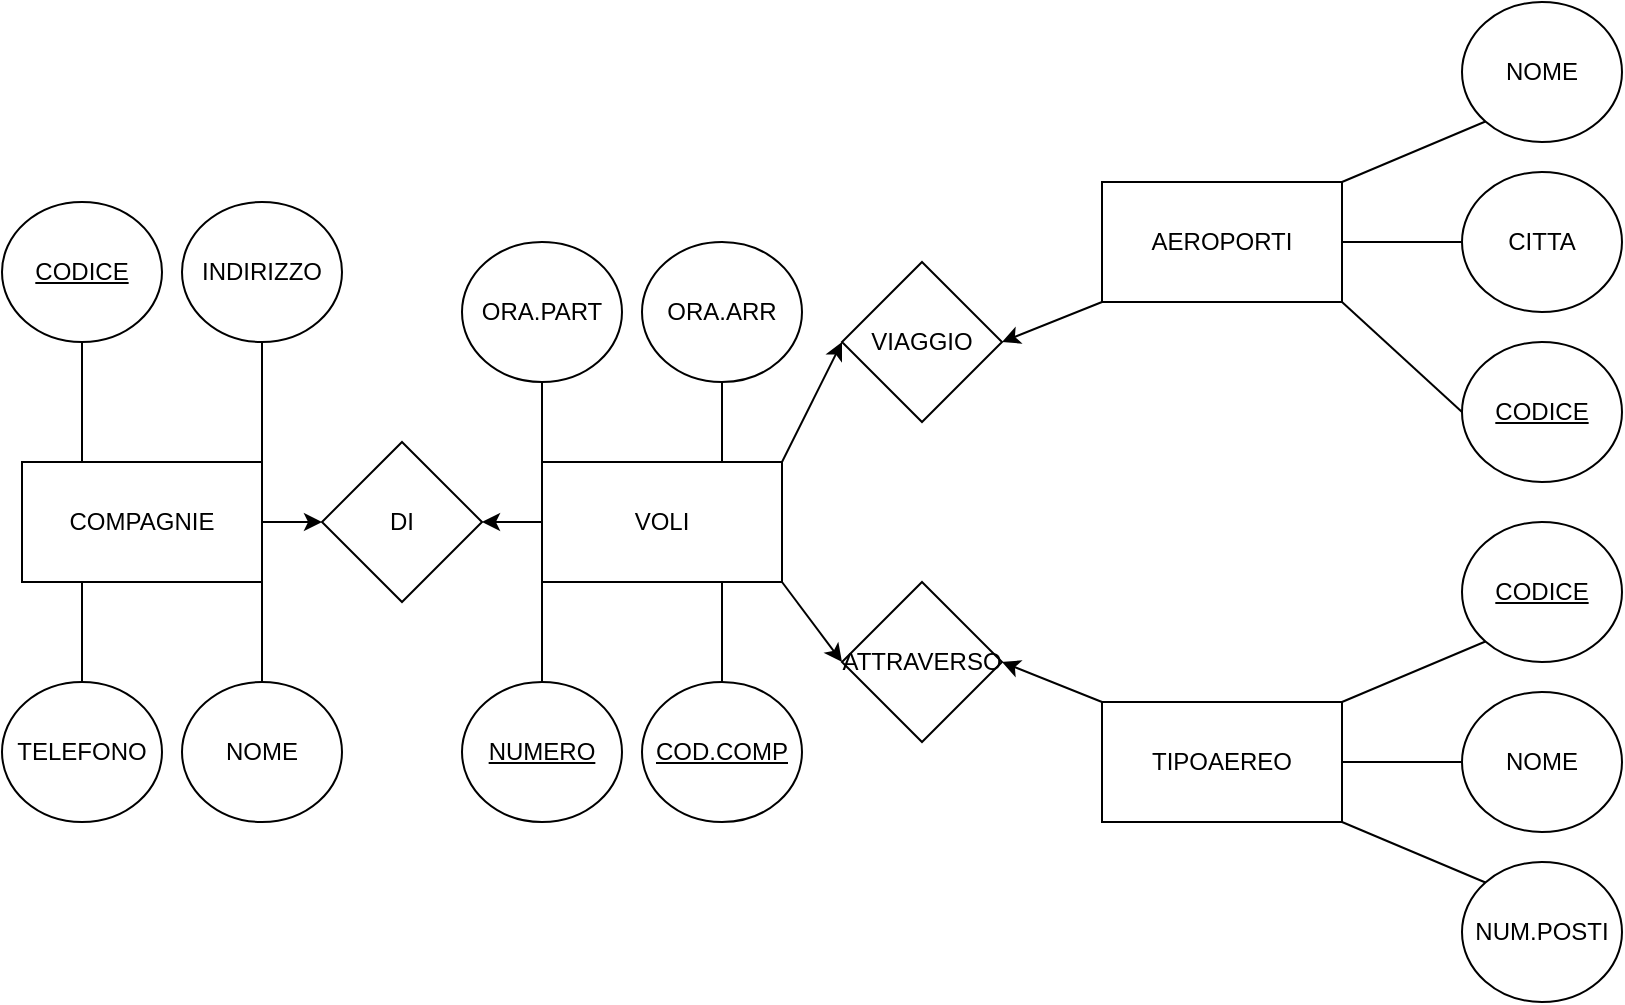 <mxfile version="14.2.4" type="github">
  <diagram id="JDD_yQQKGyVtzpEHGVRo" name="Page-1">
    <mxGraphModel dx="1021" dy="529" grid="1" gridSize="10" guides="1" tooltips="1" connect="1" arrows="1" fold="1" page="1" pageScale="1" pageWidth="2339" pageHeight="3300" math="0" shadow="0">
      <root>
        <mxCell id="0" />
        <mxCell id="1" parent="0" />
        <mxCell id="tfiH78JdWXMCooFqEJsw-20" value="AEROPORTI" style="rounded=0;whiteSpace=wrap;html=1;gradientColor=none;" vertex="1" parent="1">
          <mxGeometry x="960" y="160" width="120" height="60" as="geometry" />
        </mxCell>
        <mxCell id="tfiH78JdWXMCooFqEJsw-21" value="TIPOAEREO" style="rounded=0;whiteSpace=wrap;html=1;gradientColor=none;" vertex="1" parent="1">
          <mxGeometry x="960" y="420" width="120" height="60" as="geometry" />
        </mxCell>
        <mxCell id="tfiH78JdWXMCooFqEJsw-22" value="COMPAGNIE" style="rounded=0;whiteSpace=wrap;html=1;gradientColor=none;" vertex="1" parent="1">
          <mxGeometry x="420" y="300" width="120" height="60" as="geometry" />
        </mxCell>
        <mxCell id="tfiH78JdWXMCooFqEJsw-23" value="VOLI" style="rounded=0;whiteSpace=wrap;html=1;gradientColor=none;" vertex="1" parent="1">
          <mxGeometry x="680" y="300" width="120" height="60" as="geometry" />
        </mxCell>
        <mxCell id="tfiH78JdWXMCooFqEJsw-24" value="VIAGGIO" style="rhombus;whiteSpace=wrap;html=1;fillColor=#ffffff;gradientColor=none;" vertex="1" parent="1">
          <mxGeometry x="830" y="200" width="80" height="80" as="geometry" />
        </mxCell>
        <mxCell id="tfiH78JdWXMCooFqEJsw-25" value="ATTRAVERSO" style="rhombus;whiteSpace=wrap;html=1;fillColor=#ffffff;gradientColor=none;" vertex="1" parent="1">
          <mxGeometry x="830" y="360" width="80" height="80" as="geometry" />
        </mxCell>
        <mxCell id="tfiH78JdWXMCooFqEJsw-26" value="DI" style="rhombus;whiteSpace=wrap;html=1;fillColor=#ffffff;gradientColor=none;" vertex="1" parent="1">
          <mxGeometry x="570" y="290" width="80" height="80" as="geometry" />
        </mxCell>
        <mxCell id="tfiH78JdWXMCooFqEJsw-29" value="" style="endArrow=classic;html=1;entryX=0;entryY=0.5;entryDx=0;entryDy=0;exitX=1;exitY=0;exitDx=0;exitDy=0;" edge="1" parent="1" source="tfiH78JdWXMCooFqEJsw-23" target="tfiH78JdWXMCooFqEJsw-24">
          <mxGeometry width="50" height="50" relative="1" as="geometry">
            <mxPoint x="860" y="350" as="sourcePoint" />
            <mxPoint x="910" y="300" as="targetPoint" />
          </mxGeometry>
        </mxCell>
        <mxCell id="tfiH78JdWXMCooFqEJsw-30" value="" style="endArrow=classic;html=1;exitX=1;exitY=1;exitDx=0;exitDy=0;entryX=0;entryY=0.5;entryDx=0;entryDy=0;" edge="1" parent="1" source="tfiH78JdWXMCooFqEJsw-23" target="tfiH78JdWXMCooFqEJsw-25">
          <mxGeometry width="50" height="50" relative="1" as="geometry">
            <mxPoint x="860" y="350" as="sourcePoint" />
            <mxPoint x="910" y="300" as="targetPoint" />
          </mxGeometry>
        </mxCell>
        <mxCell id="tfiH78JdWXMCooFqEJsw-31" value="" style="endArrow=classic;html=1;exitX=0;exitY=0;exitDx=0;exitDy=0;entryX=1;entryY=0.5;entryDx=0;entryDy=0;" edge="1" parent="1" source="tfiH78JdWXMCooFqEJsw-21" target="tfiH78JdWXMCooFqEJsw-25">
          <mxGeometry width="50" height="50" relative="1" as="geometry">
            <mxPoint x="860" y="350" as="sourcePoint" />
            <mxPoint x="910" y="300" as="targetPoint" />
          </mxGeometry>
        </mxCell>
        <mxCell id="tfiH78JdWXMCooFqEJsw-32" value="" style="endArrow=classic;html=1;exitX=0;exitY=1;exitDx=0;exitDy=0;entryX=1;entryY=0.5;entryDx=0;entryDy=0;" edge="1" parent="1" source="tfiH78JdWXMCooFqEJsw-20" target="tfiH78JdWXMCooFqEJsw-24">
          <mxGeometry width="50" height="50" relative="1" as="geometry">
            <mxPoint x="860" y="350" as="sourcePoint" />
            <mxPoint x="910" y="300" as="targetPoint" />
          </mxGeometry>
        </mxCell>
        <mxCell id="tfiH78JdWXMCooFqEJsw-33" value="" style="endArrow=classic;html=1;exitX=1;exitY=0.5;exitDx=0;exitDy=0;entryX=0;entryY=0.5;entryDx=0;entryDy=0;" edge="1" parent="1" source="tfiH78JdWXMCooFqEJsw-22" target="tfiH78JdWXMCooFqEJsw-26">
          <mxGeometry width="50" height="50" relative="1" as="geometry">
            <mxPoint x="860" y="350" as="sourcePoint" />
            <mxPoint x="910" y="300" as="targetPoint" />
          </mxGeometry>
        </mxCell>
        <mxCell id="tfiH78JdWXMCooFqEJsw-34" value="" style="endArrow=classic;html=1;entryX=1;entryY=0.5;entryDx=0;entryDy=0;exitX=0;exitY=0.5;exitDx=0;exitDy=0;" edge="1" parent="1" source="tfiH78JdWXMCooFqEJsw-23" target="tfiH78JdWXMCooFqEJsw-26">
          <mxGeometry width="50" height="50" relative="1" as="geometry">
            <mxPoint x="860" y="350" as="sourcePoint" />
            <mxPoint x="910" y="300" as="targetPoint" />
          </mxGeometry>
        </mxCell>
        <mxCell id="tfiH78JdWXMCooFqEJsw-35" value="TELEFONO" style="ellipse;whiteSpace=wrap;html=1;fillColor=#ffffff;gradientColor=none;" vertex="1" parent="1">
          <mxGeometry x="410" y="410" width="80" height="70" as="geometry" />
        </mxCell>
        <mxCell id="tfiH78JdWXMCooFqEJsw-36" value="INDIRIZZO" style="ellipse;whiteSpace=wrap;html=1;fillColor=#ffffff;gradientColor=none;" vertex="1" parent="1">
          <mxGeometry x="500" y="170" width="80" height="70" as="geometry" />
        </mxCell>
        <mxCell id="tfiH78JdWXMCooFqEJsw-37" value="NOME" style="ellipse;whiteSpace=wrap;html=1;fillColor=#ffffff;gradientColor=none;" vertex="1" parent="1">
          <mxGeometry x="500" y="410" width="80" height="70" as="geometry" />
        </mxCell>
        <mxCell id="tfiH78JdWXMCooFqEJsw-38" value="&lt;u&gt;CODICE&lt;/u&gt;" style="ellipse;whiteSpace=wrap;html=1;fillColor=#ffffff;gradientColor=none;" vertex="1" parent="1">
          <mxGeometry x="410" y="170" width="80" height="70" as="geometry" />
        </mxCell>
        <mxCell id="tfiH78JdWXMCooFqEJsw-39" value="&lt;u&gt;CODICE&lt;/u&gt;" style="ellipse;whiteSpace=wrap;html=1;fillColor=#ffffff;gradientColor=none;" vertex="1" parent="1">
          <mxGeometry x="1140" y="240" width="80" height="70" as="geometry" />
        </mxCell>
        <mxCell id="tfiH78JdWXMCooFqEJsw-40" value="CITTA" style="ellipse;whiteSpace=wrap;html=1;fillColor=#ffffff;gradientColor=none;" vertex="1" parent="1">
          <mxGeometry x="1140" y="155" width="80" height="70" as="geometry" />
        </mxCell>
        <mxCell id="tfiH78JdWXMCooFqEJsw-41" value="NOME" style="ellipse;whiteSpace=wrap;html=1;fillColor=#ffffff;gradientColor=none;" vertex="1" parent="1">
          <mxGeometry x="1140" y="70" width="80" height="70" as="geometry" />
        </mxCell>
        <mxCell id="tfiH78JdWXMCooFqEJsw-42" value="" style="endArrow=none;html=1;entryX=0;entryY=0.5;entryDx=0;entryDy=0;exitX=1;exitY=1;exitDx=0;exitDy=0;" edge="1" parent="1" source="tfiH78JdWXMCooFqEJsw-20" target="tfiH78JdWXMCooFqEJsw-39">
          <mxGeometry width="50" height="50" relative="1" as="geometry">
            <mxPoint x="860" y="350" as="sourcePoint" />
            <mxPoint x="910" y="300" as="targetPoint" />
          </mxGeometry>
        </mxCell>
        <mxCell id="tfiH78JdWXMCooFqEJsw-43" value="" style="endArrow=none;html=1;entryX=0;entryY=0.5;entryDx=0;entryDy=0;exitX=1;exitY=0.5;exitDx=0;exitDy=0;" edge="1" parent="1" source="tfiH78JdWXMCooFqEJsw-20" target="tfiH78JdWXMCooFqEJsw-40">
          <mxGeometry width="50" height="50" relative="1" as="geometry">
            <mxPoint x="860" y="350" as="sourcePoint" />
            <mxPoint x="910" y="300" as="targetPoint" />
          </mxGeometry>
        </mxCell>
        <mxCell id="tfiH78JdWXMCooFqEJsw-44" value="" style="endArrow=none;html=1;entryX=0;entryY=1;entryDx=0;entryDy=0;exitX=1;exitY=0;exitDx=0;exitDy=0;" edge="1" parent="1" source="tfiH78JdWXMCooFqEJsw-20" target="tfiH78JdWXMCooFqEJsw-41">
          <mxGeometry width="50" height="50" relative="1" as="geometry">
            <mxPoint x="860" y="350" as="sourcePoint" />
            <mxPoint x="910" y="300" as="targetPoint" />
          </mxGeometry>
        </mxCell>
        <mxCell id="tfiH78JdWXMCooFqEJsw-45" value="&lt;u&gt;CODICE&lt;/u&gt;" style="ellipse;whiteSpace=wrap;html=1;fillColor=#ffffff;gradientColor=none;" vertex="1" parent="1">
          <mxGeometry x="1140" y="330" width="80" height="70" as="geometry" />
        </mxCell>
        <mxCell id="tfiH78JdWXMCooFqEJsw-46" value="NOME" style="ellipse;whiteSpace=wrap;html=1;fillColor=#ffffff;gradientColor=none;" vertex="1" parent="1">
          <mxGeometry x="1140" y="415" width="80" height="70" as="geometry" />
        </mxCell>
        <mxCell id="tfiH78JdWXMCooFqEJsw-47" value="NUM.POSTI" style="ellipse;whiteSpace=wrap;html=1;fillColor=#ffffff;gradientColor=none;" vertex="1" parent="1">
          <mxGeometry x="1140" y="500" width="80" height="70" as="geometry" />
        </mxCell>
        <mxCell id="tfiH78JdWXMCooFqEJsw-48" value="" style="endArrow=none;html=1;entryX=0;entryY=1;entryDx=0;entryDy=0;exitX=1;exitY=0;exitDx=0;exitDy=0;" edge="1" parent="1" source="tfiH78JdWXMCooFqEJsw-21" target="tfiH78JdWXMCooFqEJsw-45">
          <mxGeometry width="50" height="50" relative="1" as="geometry">
            <mxPoint x="860" y="350" as="sourcePoint" />
            <mxPoint x="910" y="300" as="targetPoint" />
          </mxGeometry>
        </mxCell>
        <mxCell id="tfiH78JdWXMCooFqEJsw-49" value="" style="endArrow=none;html=1;entryX=0;entryY=0.5;entryDx=0;entryDy=0;exitX=1;exitY=0.5;exitDx=0;exitDy=0;" edge="1" parent="1" source="tfiH78JdWXMCooFqEJsw-21" target="tfiH78JdWXMCooFqEJsw-46">
          <mxGeometry width="50" height="50" relative="1" as="geometry">
            <mxPoint x="860" y="350" as="sourcePoint" />
            <mxPoint x="910" y="300" as="targetPoint" />
          </mxGeometry>
        </mxCell>
        <mxCell id="tfiH78JdWXMCooFqEJsw-50" value="" style="endArrow=none;html=1;entryX=0;entryY=0;entryDx=0;entryDy=0;exitX=1;exitY=1;exitDx=0;exitDy=0;" edge="1" parent="1" source="tfiH78JdWXMCooFqEJsw-21" target="tfiH78JdWXMCooFqEJsw-47">
          <mxGeometry width="50" height="50" relative="1" as="geometry">
            <mxPoint x="860" y="350" as="sourcePoint" />
            <mxPoint x="910" y="300" as="targetPoint" />
          </mxGeometry>
        </mxCell>
        <mxCell id="tfiH78JdWXMCooFqEJsw-51" value="&lt;u&gt;NUMERO&lt;/u&gt;" style="ellipse;whiteSpace=wrap;html=1;fillColor=#ffffff;gradientColor=none;" vertex="1" parent="1">
          <mxGeometry x="640" y="410" width="80" height="70" as="geometry" />
        </mxCell>
        <mxCell id="tfiH78JdWXMCooFqEJsw-52" value="ORA.PART" style="ellipse;whiteSpace=wrap;html=1;fillColor=#ffffff;gradientColor=none;" vertex="1" parent="1">
          <mxGeometry x="640" y="190" width="80" height="70" as="geometry" />
        </mxCell>
        <mxCell id="tfiH78JdWXMCooFqEJsw-53" value="ORA.ARR" style="ellipse;whiteSpace=wrap;html=1;fillColor=#ffffff;gradientColor=none;" vertex="1" parent="1">
          <mxGeometry x="730" y="190" width="80" height="70" as="geometry" />
        </mxCell>
        <mxCell id="tfiH78JdWXMCooFqEJsw-54" value="" style="endArrow=none;html=1;entryX=0.5;entryY=1;entryDx=0;entryDy=0;exitX=0.75;exitY=0;exitDx=0;exitDy=0;" edge="1" parent="1" source="tfiH78JdWXMCooFqEJsw-23" target="tfiH78JdWXMCooFqEJsw-53">
          <mxGeometry width="50" height="50" relative="1" as="geometry">
            <mxPoint x="860" y="350" as="sourcePoint" />
            <mxPoint x="910" y="300" as="targetPoint" />
          </mxGeometry>
        </mxCell>
        <mxCell id="tfiH78JdWXMCooFqEJsw-55" value="" style="endArrow=none;html=1;entryX=0.5;entryY=1;entryDx=0;entryDy=0;exitX=0;exitY=0.25;exitDx=0;exitDy=0;" edge="1" parent="1" source="tfiH78JdWXMCooFqEJsw-23" target="tfiH78JdWXMCooFqEJsw-52">
          <mxGeometry width="50" height="50" relative="1" as="geometry">
            <mxPoint x="860" y="350" as="sourcePoint" />
            <mxPoint x="910" y="300" as="targetPoint" />
          </mxGeometry>
        </mxCell>
        <mxCell id="tfiH78JdWXMCooFqEJsw-56" value="" style="endArrow=none;html=1;entryX=0;entryY=1;entryDx=0;entryDy=0;exitX=0.5;exitY=0;exitDx=0;exitDy=0;" edge="1" parent="1" source="tfiH78JdWXMCooFqEJsw-51" target="tfiH78JdWXMCooFqEJsw-23">
          <mxGeometry width="50" height="50" relative="1" as="geometry">
            <mxPoint x="860" y="350" as="sourcePoint" />
            <mxPoint x="910" y="300" as="targetPoint" />
          </mxGeometry>
        </mxCell>
        <mxCell id="tfiH78JdWXMCooFqEJsw-57" value="" style="endArrow=none;html=1;entryX=0.5;entryY=1;entryDx=0;entryDy=0;exitX=1;exitY=0;exitDx=0;exitDy=0;" edge="1" parent="1" source="tfiH78JdWXMCooFqEJsw-22" target="tfiH78JdWXMCooFqEJsw-36">
          <mxGeometry width="50" height="50" relative="1" as="geometry">
            <mxPoint x="860" y="350" as="sourcePoint" />
            <mxPoint x="910" y="300" as="targetPoint" />
          </mxGeometry>
        </mxCell>
        <mxCell id="tfiH78JdWXMCooFqEJsw-58" value="" style="endArrow=none;html=1;entryX=0.5;entryY=1;entryDx=0;entryDy=0;exitX=0.25;exitY=0;exitDx=0;exitDy=0;" edge="1" parent="1" source="tfiH78JdWXMCooFqEJsw-22" target="tfiH78JdWXMCooFqEJsw-38">
          <mxGeometry width="50" height="50" relative="1" as="geometry">
            <mxPoint x="860" y="350" as="sourcePoint" />
            <mxPoint x="910" y="300" as="targetPoint" />
          </mxGeometry>
        </mxCell>
        <mxCell id="tfiH78JdWXMCooFqEJsw-59" value="" style="endArrow=none;html=1;entryX=0.25;entryY=1;entryDx=0;entryDy=0;exitX=0.5;exitY=0;exitDx=0;exitDy=0;" edge="1" parent="1" source="tfiH78JdWXMCooFqEJsw-35" target="tfiH78JdWXMCooFqEJsw-22">
          <mxGeometry width="50" height="50" relative="1" as="geometry">
            <mxPoint x="860" y="350" as="sourcePoint" />
            <mxPoint x="910" y="300" as="targetPoint" />
          </mxGeometry>
        </mxCell>
        <mxCell id="tfiH78JdWXMCooFqEJsw-60" value="" style="endArrow=none;html=1;exitX=1;exitY=1;exitDx=0;exitDy=0;entryX=0.5;entryY=0;entryDx=0;entryDy=0;" edge="1" parent="1" source="tfiH78JdWXMCooFqEJsw-22" target="tfiH78JdWXMCooFqEJsw-37">
          <mxGeometry width="50" height="50" relative="1" as="geometry">
            <mxPoint x="860" y="350" as="sourcePoint" />
            <mxPoint x="910" y="300" as="targetPoint" />
          </mxGeometry>
        </mxCell>
        <mxCell id="tfiH78JdWXMCooFqEJsw-61" value="&lt;u&gt;COD.COMP&lt;/u&gt;" style="ellipse;whiteSpace=wrap;html=1;fillColor=#ffffff;gradientColor=none;" vertex="1" parent="1">
          <mxGeometry x="730" y="410" width="80" height="70" as="geometry" />
        </mxCell>
        <mxCell id="tfiH78JdWXMCooFqEJsw-62" value="" style="endArrow=none;html=1;entryX=0.75;entryY=1;entryDx=0;entryDy=0;exitX=0.5;exitY=0;exitDx=0;exitDy=0;" edge="1" parent="1" source="tfiH78JdWXMCooFqEJsw-61" target="tfiH78JdWXMCooFqEJsw-23">
          <mxGeometry width="50" height="50" relative="1" as="geometry">
            <mxPoint x="860" y="350" as="sourcePoint" />
            <mxPoint x="910" y="300" as="targetPoint" />
          </mxGeometry>
        </mxCell>
      </root>
    </mxGraphModel>
  </diagram>
</mxfile>
